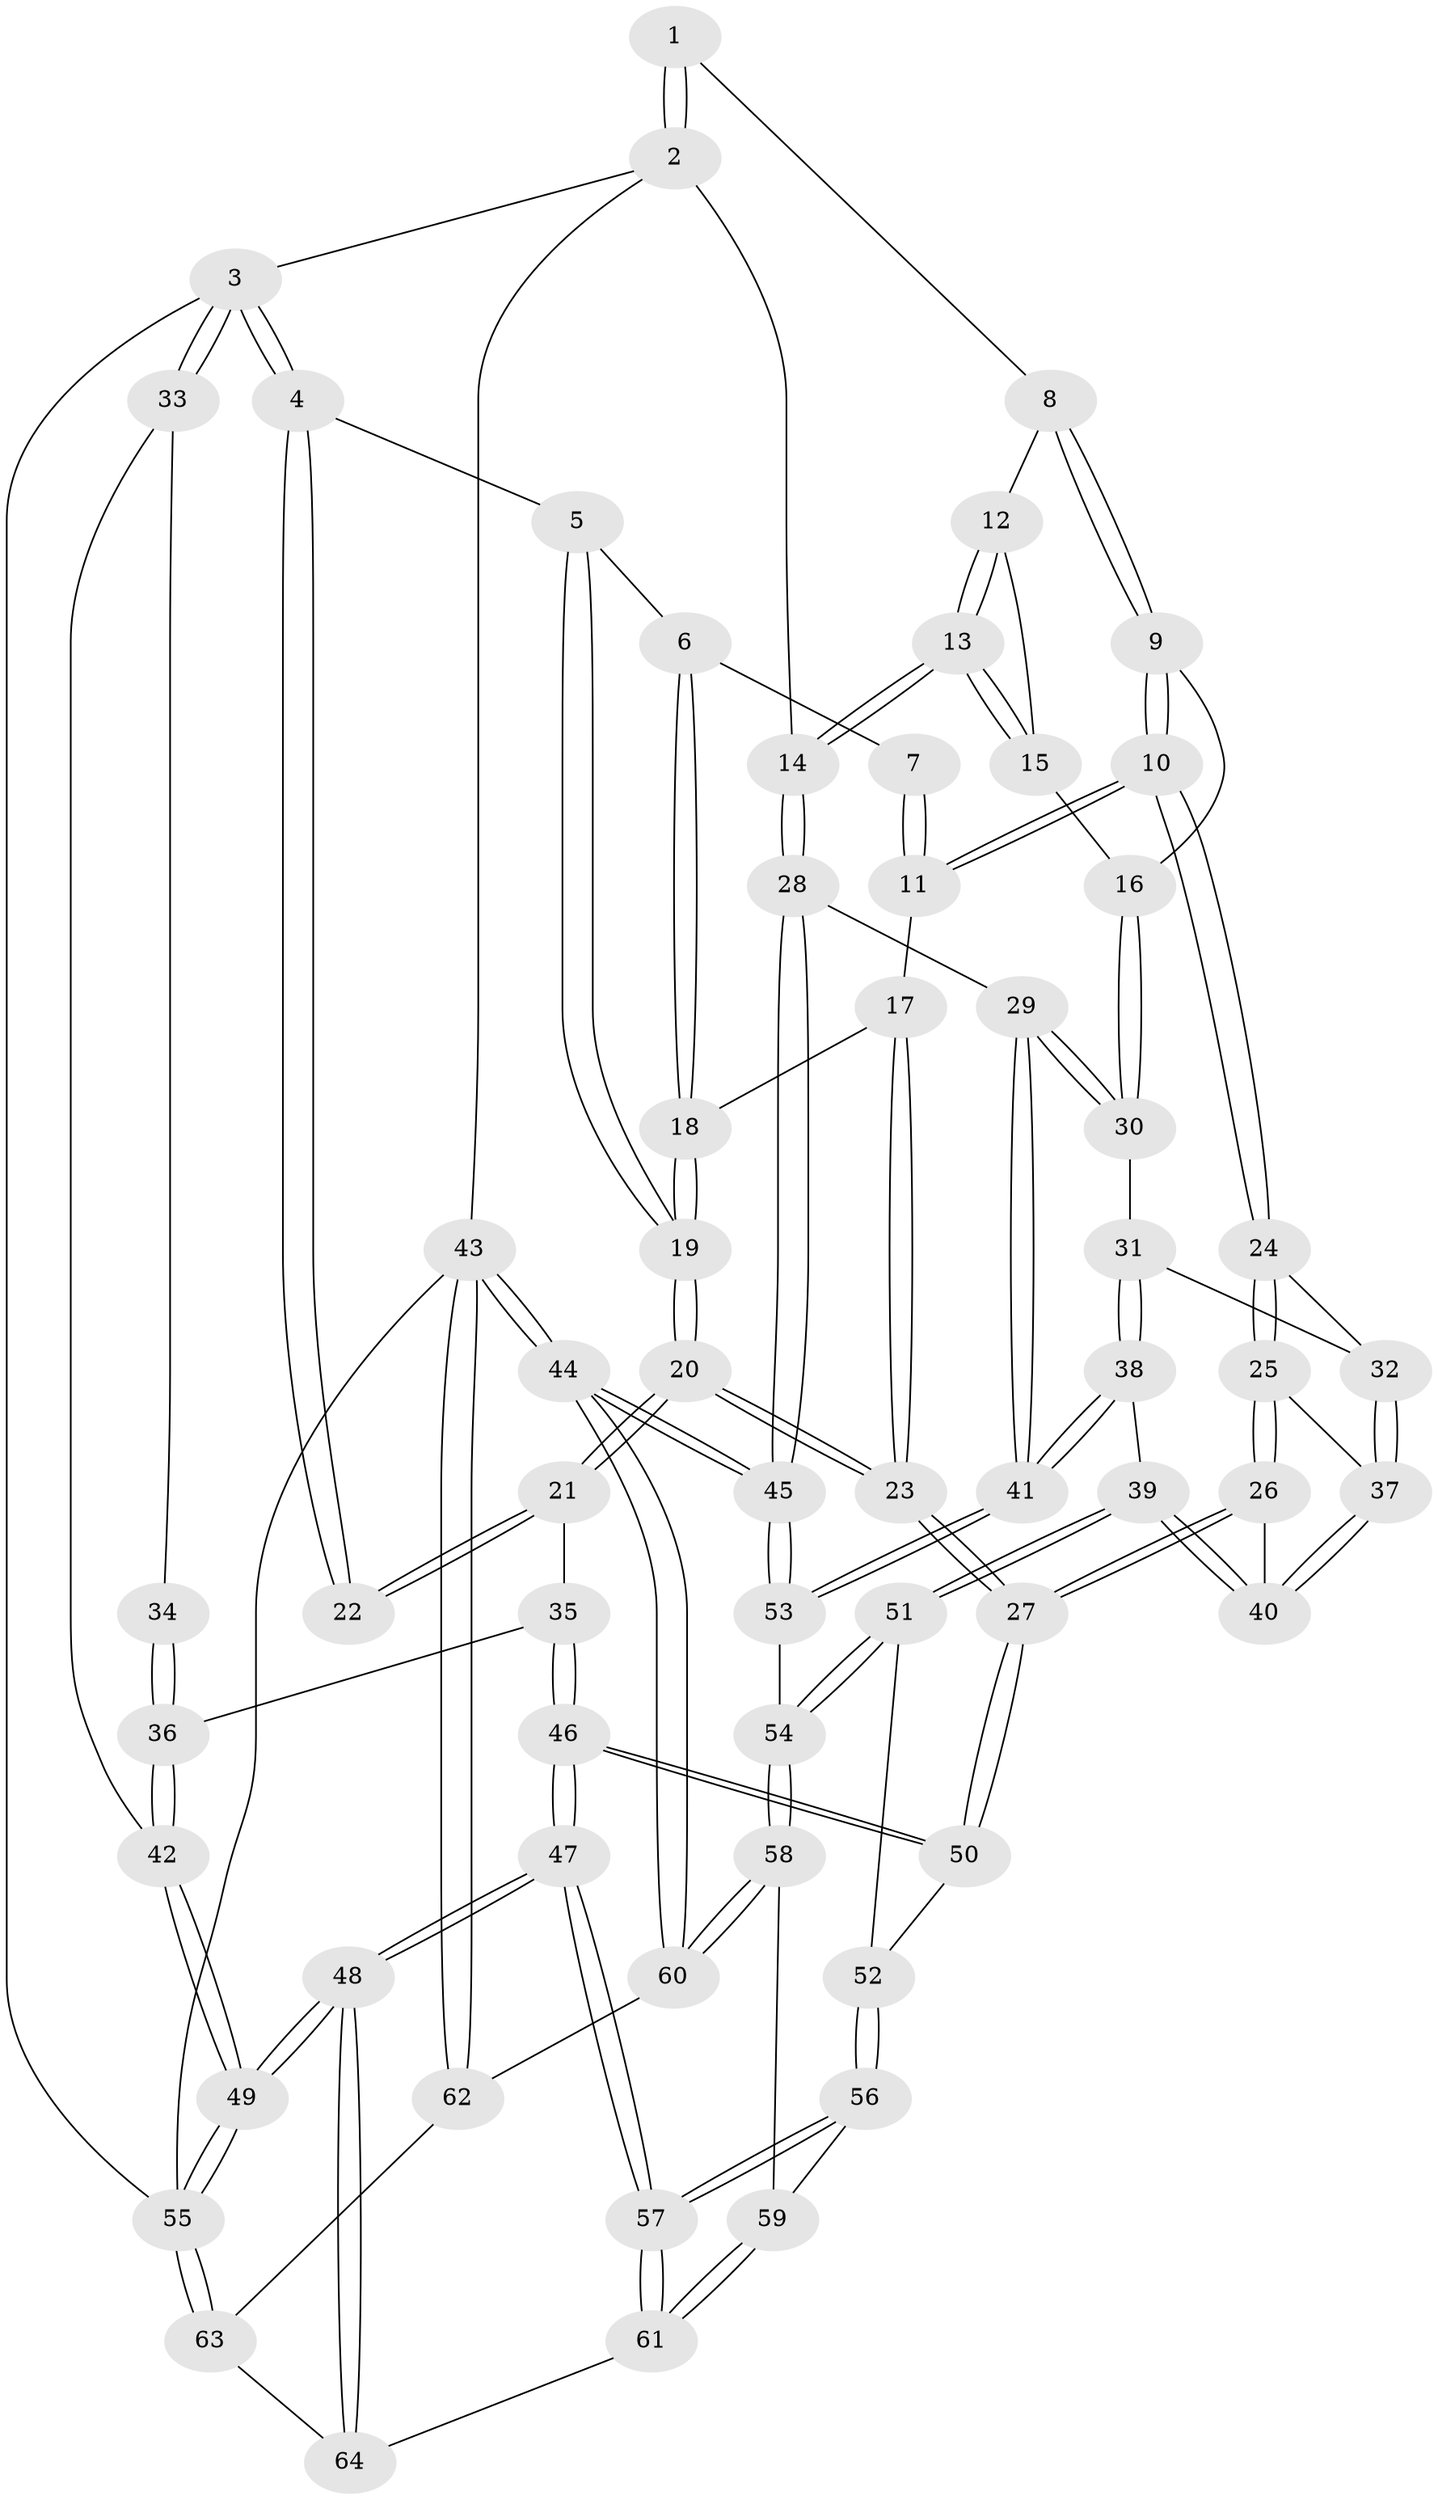 // Generated by graph-tools (version 1.1) at 2025/38/03/09/25 02:38:21]
// undirected, 64 vertices, 157 edges
graph export_dot {
graph [start="1"]
  node [color=gray90,style=filled];
  1 [pos="+0.7414020798374554+0"];
  2 [pos="+1+0"];
  3 [pos="+0+0"];
  4 [pos="+0.31019449530758425+0"];
  5 [pos="+0.3384739342091696+0"];
  6 [pos="+0.3606614521930408+0"];
  7 [pos="+0.6235049196134895+0"];
  8 [pos="+0.7879510291497278+0.08558863840938052"];
  9 [pos="+0.7496677308943858+0.20067668877639286"];
  10 [pos="+0.7087974822663349+0.22387263281037575"];
  11 [pos="+0.6301054900347687+0.1581900078381189"];
  12 [pos="+0.8554986463751385+0.1192749692934791"];
  13 [pos="+1+0.12159023625260906"];
  14 [pos="+1+0.10102235240807364"];
  15 [pos="+0.8312302183487333+0.19539913561124134"];
  16 [pos="+0.8109854437716042+0.2089338506998362"];
  17 [pos="+0.5653833016514274+0.18367232739473627"];
  18 [pos="+0.5013982200632122+0.13478886285329933"];
  19 [pos="+0.3959805258229002+0.24037105635961306"];
  20 [pos="+0.38994550100297287+0.3292764021594208"];
  21 [pos="+0.22344960975601233+0.3170181244760009"];
  22 [pos="+0.17249869183041036+0.20819097680158555"];
  23 [pos="+0.43986671228991936+0.36249458851298233"];
  24 [pos="+0.7049247061008339+0.2623011606867797"];
  25 [pos="+0.6061669504373014+0.3202032784516191"];
  26 [pos="+0.4977396986420148+0.3696174506862851"];
  27 [pos="+0.4513395721745447+0.3781332722297267"];
  28 [pos="+1+0.24028359680975997"];
  29 [pos="+1+0.301687342700599"];
  30 [pos="+0.9054669556675784+0.3092360630930292"];
  31 [pos="+0.8349265318936687+0.3496924694826133"];
  32 [pos="+0.712103025440537+0.2751542349674857"];
  33 [pos="+0+0.10920868417475302"];
  34 [pos="+0.006331869603628165+0.17922974458308338"];
  35 [pos="+0.19555353116457996+0.3519123343946463"];
  36 [pos="+0.06296682551767821+0.3766237316151994"];
  37 [pos="+0.7074782387650812+0.4166463532897991"];
  38 [pos="+0.8033642305528775+0.4481019048521043"];
  39 [pos="+0.7186658632120784+0.4424127760610713"];
  40 [pos="+0.7079928430494477+0.42498846174063104"];
  41 [pos="+0.8595532045343574+0.5140789578578352"];
  42 [pos="+0+0.4424614593734454"];
  43 [pos="+1+1"];
  44 [pos="+1+1"];
  45 [pos="+1+0.6604315190713916"];
  46 [pos="+0.1649869517615133+0.7450007782534489"];
  47 [pos="+0.09278763572825138+0.8686728723090158"];
  48 [pos="+0.002371474727699907+0.9618499696064348"];
  49 [pos="+0+1"];
  50 [pos="+0.46427860963087597+0.5012502766580184"];
  51 [pos="+0.682578726129243+0.49411444455345754"];
  52 [pos="+0.5341135223343414+0.555025576285863"];
  53 [pos="+0.8899939840917375+0.6302986845749318"];
  54 [pos="+0.8044166392206054+0.6882507198221642"];
  55 [pos="+0+1"];
  56 [pos="+0.6061630114755359+0.7055301587746753"];
  57 [pos="+0.22565314150640864+0.8348706050829494"];
  58 [pos="+0.7807275989396474+0.7138811822094242"];
  59 [pos="+0.6339003875806161+0.725217181263159"];
  60 [pos="+0.7953301484260302+0.7595046693100507"];
  61 [pos="+0.6029788563956789+0.8477667318193463"];
  62 [pos="+0.8180431818224834+1"];
  63 [pos="+0.6726930118593689+1"];
  64 [pos="+0.6008558734348803+0.8978353203426103"];
  1 -- 2;
  1 -- 2;
  1 -- 8;
  2 -- 3;
  2 -- 14;
  2 -- 43;
  3 -- 4;
  3 -- 4;
  3 -- 33;
  3 -- 33;
  3 -- 55;
  4 -- 5;
  4 -- 22;
  4 -- 22;
  5 -- 6;
  5 -- 19;
  5 -- 19;
  6 -- 7;
  6 -- 18;
  6 -- 18;
  7 -- 11;
  7 -- 11;
  8 -- 9;
  8 -- 9;
  8 -- 12;
  9 -- 10;
  9 -- 10;
  9 -- 16;
  10 -- 11;
  10 -- 11;
  10 -- 24;
  10 -- 24;
  11 -- 17;
  12 -- 13;
  12 -- 13;
  12 -- 15;
  13 -- 14;
  13 -- 14;
  13 -- 15;
  13 -- 15;
  14 -- 28;
  14 -- 28;
  15 -- 16;
  16 -- 30;
  16 -- 30;
  17 -- 18;
  17 -- 23;
  17 -- 23;
  18 -- 19;
  18 -- 19;
  19 -- 20;
  19 -- 20;
  20 -- 21;
  20 -- 21;
  20 -- 23;
  20 -- 23;
  21 -- 22;
  21 -- 22;
  21 -- 35;
  23 -- 27;
  23 -- 27;
  24 -- 25;
  24 -- 25;
  24 -- 32;
  25 -- 26;
  25 -- 26;
  25 -- 37;
  26 -- 27;
  26 -- 27;
  26 -- 40;
  27 -- 50;
  27 -- 50;
  28 -- 29;
  28 -- 45;
  28 -- 45;
  29 -- 30;
  29 -- 30;
  29 -- 41;
  29 -- 41;
  30 -- 31;
  31 -- 32;
  31 -- 38;
  31 -- 38;
  32 -- 37;
  32 -- 37;
  33 -- 34;
  33 -- 42;
  34 -- 36;
  34 -- 36;
  35 -- 36;
  35 -- 46;
  35 -- 46;
  36 -- 42;
  36 -- 42;
  37 -- 40;
  37 -- 40;
  38 -- 39;
  38 -- 41;
  38 -- 41;
  39 -- 40;
  39 -- 40;
  39 -- 51;
  39 -- 51;
  41 -- 53;
  41 -- 53;
  42 -- 49;
  42 -- 49;
  43 -- 44;
  43 -- 44;
  43 -- 62;
  43 -- 62;
  43 -- 55;
  44 -- 45;
  44 -- 45;
  44 -- 60;
  44 -- 60;
  45 -- 53;
  45 -- 53;
  46 -- 47;
  46 -- 47;
  46 -- 50;
  46 -- 50;
  47 -- 48;
  47 -- 48;
  47 -- 57;
  47 -- 57;
  48 -- 49;
  48 -- 49;
  48 -- 64;
  48 -- 64;
  49 -- 55;
  49 -- 55;
  50 -- 52;
  51 -- 52;
  51 -- 54;
  51 -- 54;
  52 -- 56;
  52 -- 56;
  53 -- 54;
  54 -- 58;
  54 -- 58;
  55 -- 63;
  55 -- 63;
  56 -- 57;
  56 -- 57;
  56 -- 59;
  57 -- 61;
  57 -- 61;
  58 -- 59;
  58 -- 60;
  58 -- 60;
  59 -- 61;
  59 -- 61;
  60 -- 62;
  61 -- 64;
  62 -- 63;
  63 -- 64;
}
